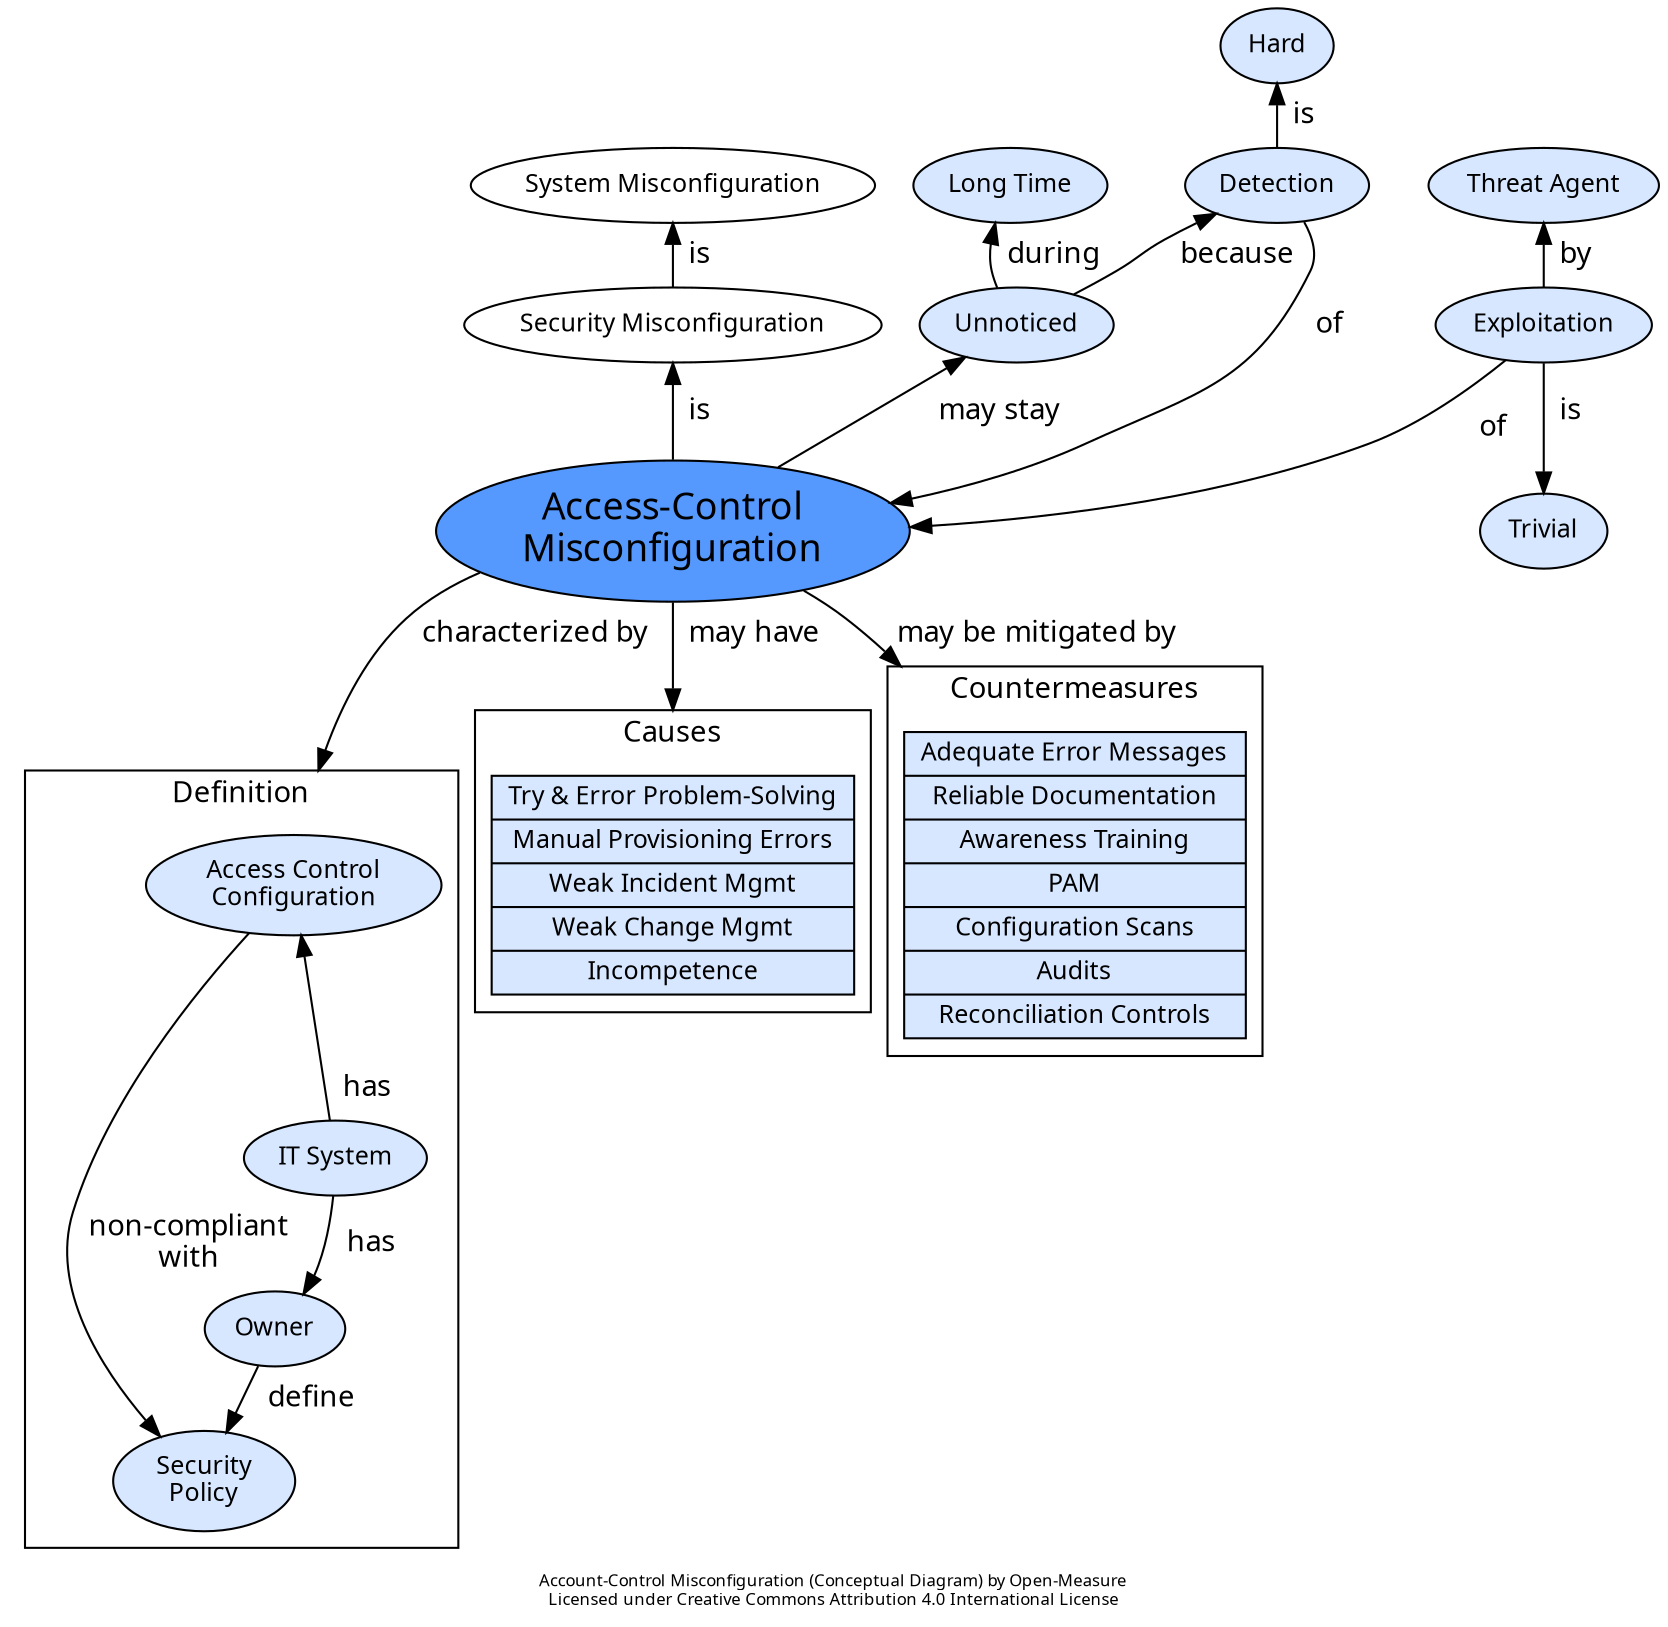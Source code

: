 digraph G {
	rankdir="TB";
	ranksep="0";
	newrank=true;
	packmode="clust";
	compound=true;
	fontname="Calibri";
	label="Account-Control Misconfiguration (Conceptual Diagram) by Open-Measure\nLicensed under Creative Commons Attribution 4.0 International License";
	fontsize=8;
	node[shape="ellipse", fontsize=12, fillcolor="#d6e7ff", style="filled", fontname="Calibri"];
	edge[fontname="Calibri", minlen="1"];

	# Parent Concept
	n_system_misconfiguration [label="System Misconfiguration", fillcolor="#ffffff"];
	n_system_misconfiguration -> n_secutiry_misconfiguration [weight=10, label="  is  ", dir="back"];

	n_secutiry_misconfiguration [label="Security Misconfiguration", fillcolor="#ffffff"];
	n_secutiry_misconfiguration -> n_access_control_misconfiguration [weight=10, label="  is  ", dir="back"];

	# Concept
	n_access_control_misconfiguration [label="Access-Control\nMisconfiguration", fontsize=18, fillcolor="#5599ff", URL="https://open-measure.atlassian.net/wiki/spaces/DIC/pages/1781104660"];

	n_access_control_misconfiguration -> n_access_control_configuration [weight=10, label="  characterized by  ", lhead="cluster_definition"];
	# Key Characteristics
	subgraph cluster_definition {
		label="Definition";
		fontsize="14";
		n_access_control_configuration [label="Access Control\nConfiguration"];
		n_access_control_configuration -> n_security_policy [label="  non-compliant  \n  with  "];
		n_it_system [label="IT System"];
		n_system_owner [label="Owner"];
		n_access_control_configuration -> n_it_system [label="  has  ", dir="back"];
		n_it_system -> n_system_owner [label="  has  "];
		n_system_owner -> n_security_policy [label="  define  "];
		n_security_policy [label="Security\nPolicy"];
	}

	n_access_control_misconfiguration -> n_causes [weight=10, label="  may have  ", lhead="cluster_causes"];
	subgraph cluster_causes {
		label="Causes";
		fontsize="14";
		n_causes [label="{Try & Error Problem-Solving|Manual Provisioning Errors|Weak Incident Mgmt|Weak Change Mgmt|Incompetence}", shape="record"];
	}

	n_access_control_misconfiguration -> n_countermeasures [weight=10, label="  may be mitigated by  ", lhead="cluster_countermeasures"];
	subgraph cluster_countermeasures {
		label="Countermeasures";
		fontsize="14";
		n_countermeasures [label="{Adequate Error Messages|Reliable Documentation|Awareness Training|PAM|Configuration Scans|Audits|Reconciliation Controls}", shape="record"];
	}

	n_detection [label="Detection"];
	n_detection -> n_access_control_misconfiguration [label="  of  "];
	n_hard [label="Hard"];
	n_hard -> n_detection [label="  is  ", dir="back"];
	n_unnoticed [label="Unnoticed"];
	n_long_time -> n_unnoticed [label="  during  ", dir="back"];
	n_long_time [label="Long Time"];
	n_unnoticed -> n_access_control_misconfiguration [label="  may stay  ", dir="back"];
	n_detection -> n_unnoticed [label="  because  ", dir="back"];

	n_exploitation -> n_access_control_misconfiguration [label="\nof"];
	n_threat_agent [label="Threat Agent"];
	n_exploitation [label="Exploitation"];
	n_threat_agent -> n_exploitation [label="  by  ", dir="back"];
	n_trivial [label="Trivial"];
	n_exploitation -> n_trivial [label="  is  "];

	# Levels
	#{ rank=same; n_access_control_misconfiguration; n_unnoticed; n_long_time; }
	#{ rank=same; n_access_control_misconfiguration; n_exploitation; }

}
